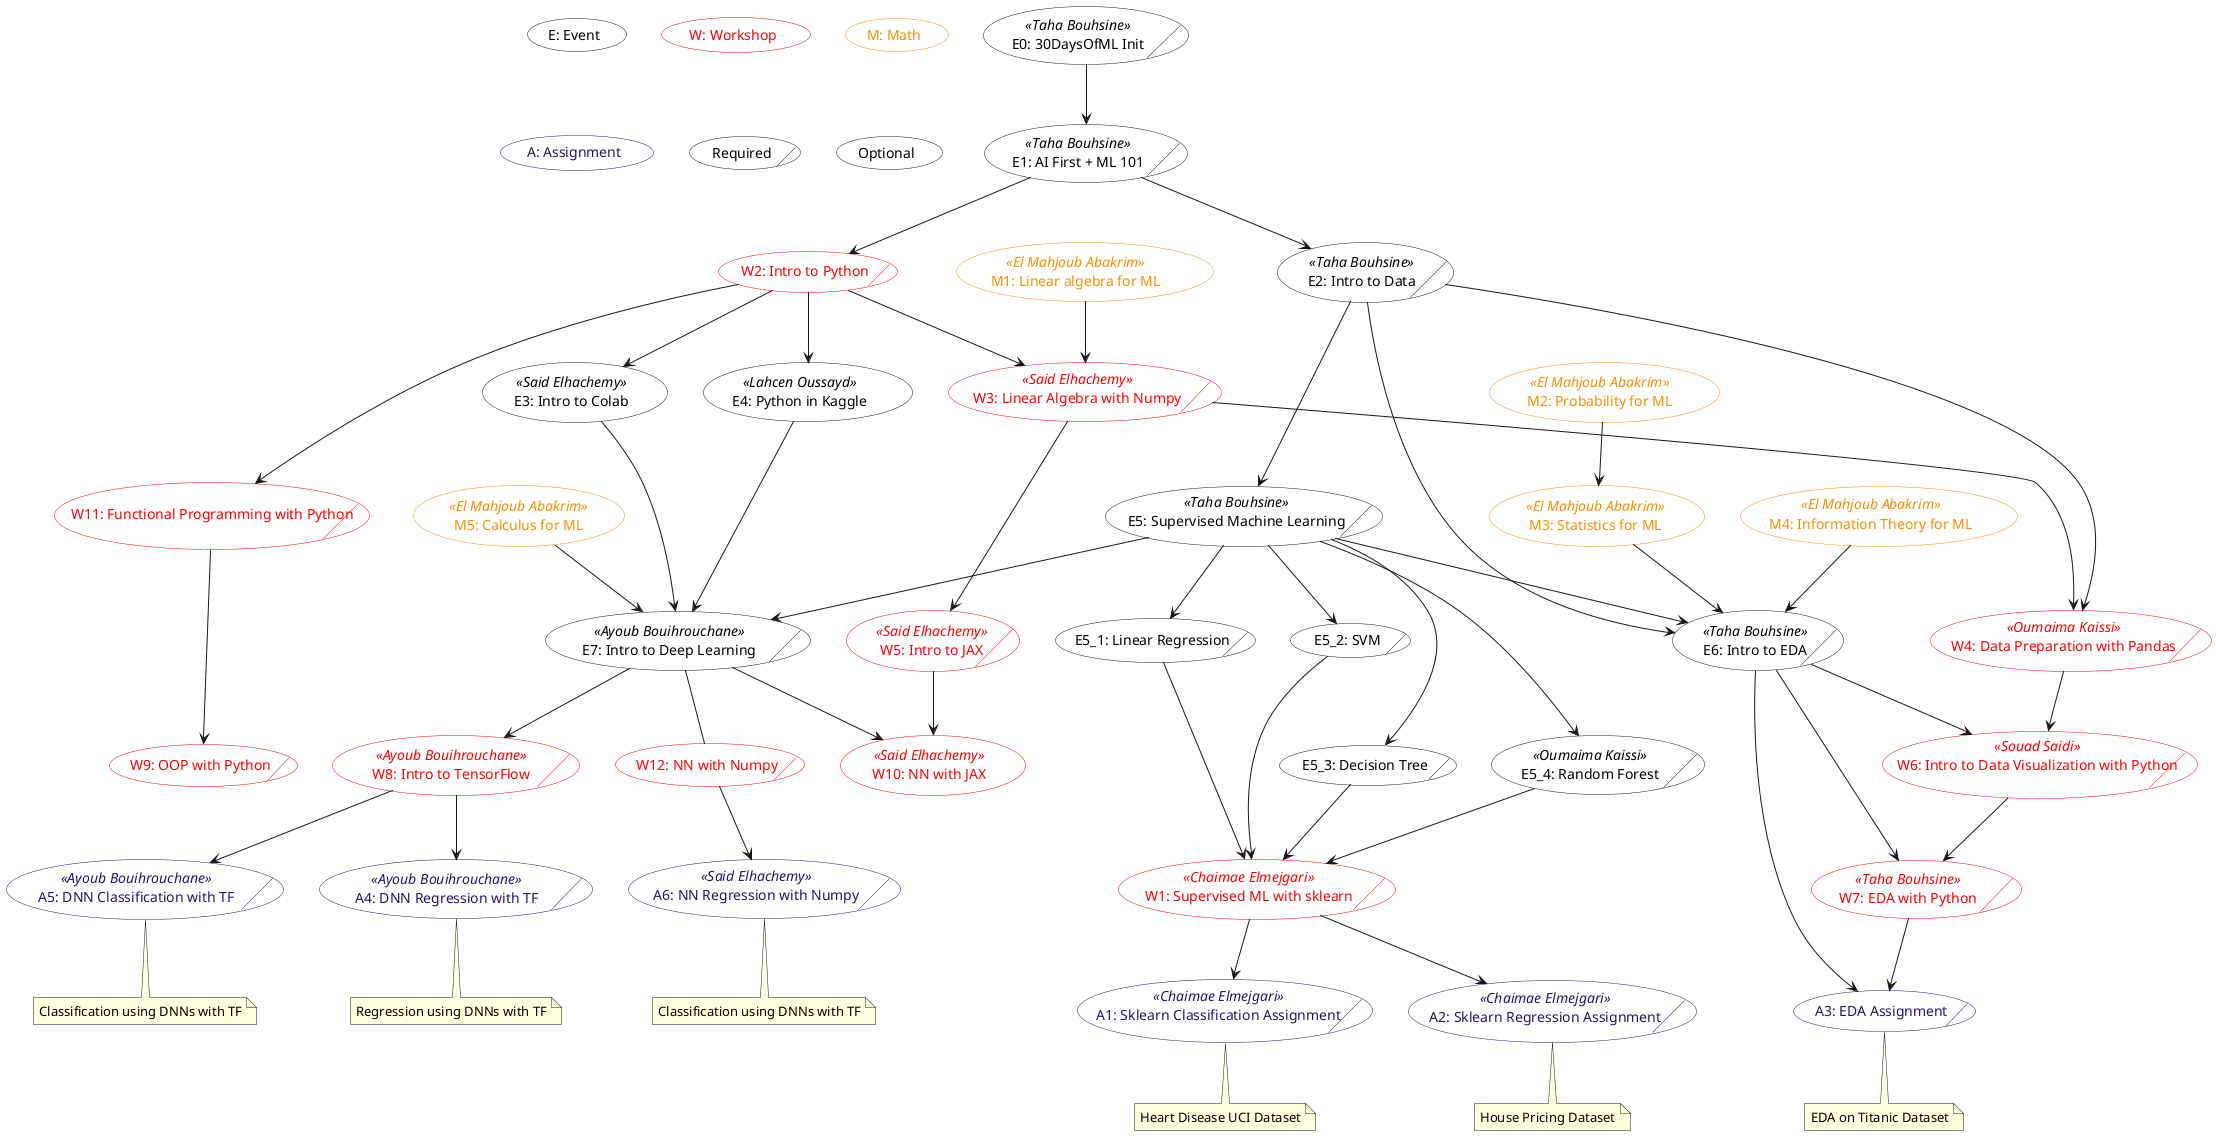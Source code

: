 @startuml "MLStart"

skinparam usecase {
BackgroundColor transparent
shadowing false
}

(E: Event)
(W: Workshop) #line:red;text:red
(M: Math) #line:darkorange;text:darkorange
(A: Assignment) #line:MidnightBlue;text:MidnightBlue

(E0: 30DaysOfML Init)/ as E0 <<Taha Bouhsine>>
(E1: AI First + ML 101)/ as E1 <<Taha Bouhsine>>

(E2: Intro to Data)/ as E2 <<Taha Bouhsine>>
(E3: Intro to Colab) as E3 <<Said Elhachemy>>
(E4: Python in Kaggle) as E4 << Lahcen Oussayd >>
(E5: Supervised Machine Learning)/ as E5 <<Taha Bouhsine>>
(E5_1: Linear Regression)/ as E5_1
(E5_2: SVM)/ as E5_2
(E5_3: Decision Tree)/ as E5_3
(E5_4: Random Forest)/ as E5_4 <<Oumaima Kaissi>>
(E6: Intro to EDA)/ as E6 <<Taha Bouhsine>>
(E7: Intro to Deep Learning)/ as E7 << Ayoub Bouihrouchane >>




(W1: Supervised ML with sklearn)/ as W1 << Chaimae Elmejgari>> #line:red;text:red 
(W2: Intro to Python)/ as W2 #line:red;text:red
(W3: Linear Algebra with Numpy)/ as W3 <<Said Elhachemy>> #line:red;text:red
(W4: Data Preparation with Pandas)/ as W4 <<Oumaima Kaissi>> #line:red;text:red
(W5: Intro to JAX)/ as W5 <<Said Elhachemy>> #line:red;text:red
(W6: Intro to Data Visualization with Python)/ as W6 <<Souad Saidi>> #line:red;text:red
(W7: EDA with Python)/ as W7 <<Taha Bouhsine>> #line:red;text:red
(W8: Intro to TensorFlow)/ as W8 << Ayoub Bouihrouchane >> #line:red;text:red 
(W9: OOP with Python)/ as W9 #line:red;text:red
(W10: NN with JAX) as W10 <<Said Elhachemy>> #line:red;text:red
(W11: Functional Programming with Python)/ as W11 #line:red;text:red
(W12: NN with Numpy)/ as W12 #line:red;text:red

(M1: Linear algebra for ML) as M1 << El Mahjoub Abakrim >> #line:darkorange;text:darkorange
(M2: Probability for ML) as M2 << El Mahjoub Abakrim >> #line:darkorange;text:darkorange
(M3: Statistics for ML) as M3 << El Mahjoub Abakrim >> #line:darkorange;text:darkorange
(M5: Calculus for ML) as M5 << El Mahjoub Abakrim >> #line:darkorange;text:darkorange 
(M4: Information Theory for ML) as M4 << El Mahjoub Abakrim >> #line:darkorange;text:darkorange

(A1: Sklearn Classification Assignment)/ as A1 <<Chaimae Elmejgari>> #line:MidnightBlue;text:MidnightBlue
note bottom [[http://GDSCUIZ.github.io]]
Heart Disease UCI Dataset
end note

(A2: Sklearn Regression Assignment)/ as A2 <<Chaimae Elmejgari>> #line:MidnightBlue;text:MidnightBlue
note bottom [[http://GDSCUIZ.github.io]]
House Pricing Dataset
end note

(A3: EDA Assignment)/ as A3 #line:MidnightBlue;text:MidnightBlue
note bottom [[http://GDSCUIZ.github.io]]
EDA on Titanic Dataset
end note

(A4: DNN Regression with TF)/ as A4 <<Ayoub Bouihrouchane>> #line:MidnightBlue;text:MidnightBlue
note bottom [[http://GDSCUIZ.github.io]]
Regression using DNNs with TF
end note

(A5: DNN Classification with TF)/ as A5 <<Ayoub Bouihrouchane>> #line:MidnightBlue;text:MidnightBlue
note bottom [[http://GDSCUIZ.github.io]]
Classification using DNNs with TF
end note

(A6: NN Regression with Numpy)/ as A6 <<Said Elhachemy>> #line:MidnightBlue;text:MidnightBlue
note bottom [[http://GDSCUIZ.github.io]]
Classification using DNNs with TF
end note

M1 --> W3

M2 --> M3

M3 --> E6
M4 --> E6

M5 --> E7

E0 --> E1

E1 --> W2
E1 --> E2

E2 ---> E5
E2 --> W4
E2 ---> E6

E3 --> E7

E4 --> E7

E5 --> E7
E5 --> E6
E5 --> E5_1
E5 --> E5_2
E5 ---> E5_3
E5 ---> E5_4
E5_1 --> W1
E5_2 --> W1
E5_3 --> W1
E5_4 --> W1


E6 --> A3
E6 --> W7
E6 --> W6

E7 --> W8
E7 --> W10
E7 -- W12

W1 --> A1
W1 --> A2

W2 --> E4
W2 --> E3
W2 --> W3
W2 ---> W11

W3 ---> W4
W3 --> W5

W4 --> W6

W5 --> W10

W6 --> W7

W7 --> A3

W8 --> A4
W8 --> A5

W11 ---> W9

W12 --> A6

(Required)/
(Optional)
@enduml
